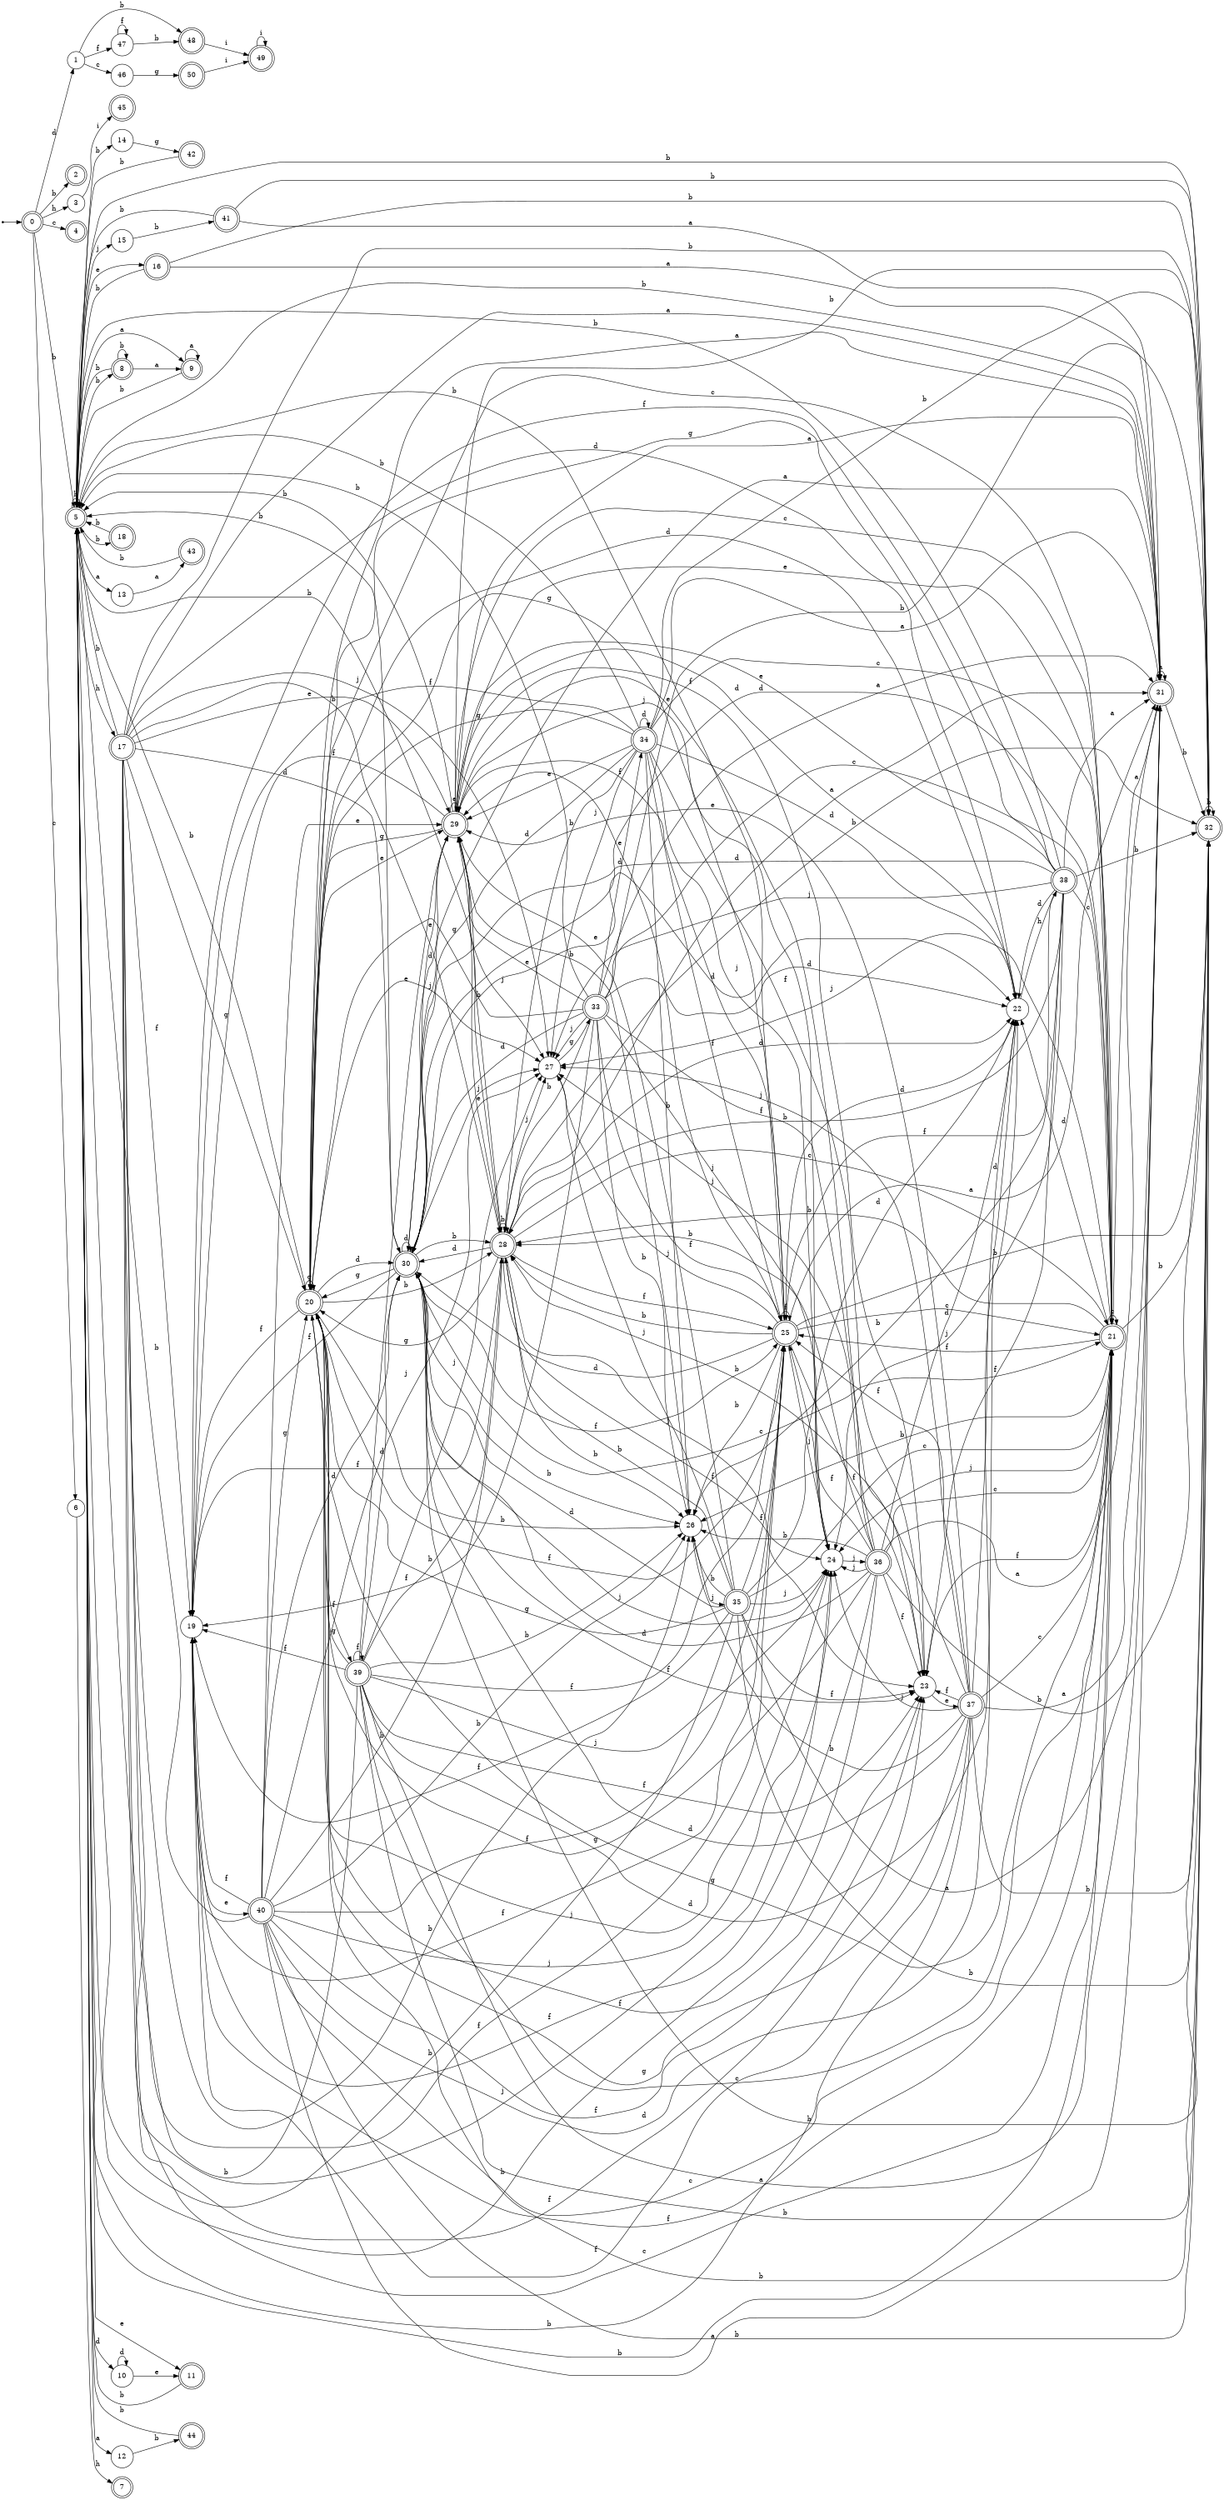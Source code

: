 digraph finite_state_machine {
rankdir=LR;
size="20,20";
node [shape = point]; "dummy0"
node [shape = doublecircle]; "0";"dummy0" -> "0";
node [shape = circle]; "1";
node [shape = doublecircle]; "2";node [shape = circle]; "3";
node [shape = doublecircle]; "4";node [shape = doublecircle]; "5";node [shape = circle]; "6";
node [shape = doublecircle]; "7";node [shape = doublecircle]; "8";node [shape = doublecircle]; "9";node [shape = circle]; "10";
node [shape = doublecircle]; "11";node [shape = circle]; "12";
node [shape = circle]; "13";
node [shape = circle]; "14";
node [shape = circle]; "15";
node [shape = doublecircle]; "16";node [shape = doublecircle]; "17";node [shape = doublecircle]; "18";node [shape = circle]; "19";
node [shape = doublecircle]; "20";node [shape = doublecircle]; "21";node [shape = circle]; "22";
node [shape = circle]; "23";
node [shape = circle]; "24";
node [shape = doublecircle]; "25";node [shape = circle]; "26";
node [shape = circle]; "27";
node [shape = doublecircle]; "28";node [shape = doublecircle]; "29";node [shape = doublecircle]; "30";node [shape = doublecircle]; "31";node [shape = doublecircle]; "32";node [shape = doublecircle]; "33";node [shape = doublecircle]; "34";node [shape = doublecircle]; "35";node [shape = doublecircle]; "36";node [shape = doublecircle]; "37";node [shape = doublecircle]; "38";node [shape = doublecircle]; "39";node [shape = doublecircle]; "40";node [shape = doublecircle]; "41";node [shape = doublecircle]; "42";node [shape = doublecircle]; "43";node [shape = doublecircle]; "44";node [shape = doublecircle]; "45";node [shape = circle]; "46";
node [shape = circle]; "47";
node [shape = doublecircle]; "48";node [shape = doublecircle]; "49";node [shape = doublecircle]; "50";"0" -> "1" [label = "d"];
 "0" -> "2" [label = "b"];
 "0" -> "5" [label = "b"];
 "0" -> "3" [label = "h"];
 "0" -> "4" [label = "c"];
 "0" -> "6" [label = "c"];
 "6" -> "7" [label = "h"];
 "5" -> "8" [label = "b"];
 "5" -> "18" [label = "b"];
 "5" -> "5" [label = "b"];
 "5" -> "14" [label = "b"];
 "5" -> "9" [label = "a"];
 "5" -> "12" [label = "a"];
 "5" -> "13" [label = "a"];
 "5" -> "10" [label = "d"];
 "5" -> "16" [label = "e"];
 "5" -> "11" [label = "e"];
 "5" -> "15" [label = "j"];
 "5" -> "17" [label = "h"];
 "18" -> "5" [label = "b"];
 "17" -> "25" [label = "f"];
 "17" -> "19" [label = "f"];
 "17" -> "23" [label = "f"];
 "17" -> "20" [label = "g"];
 "17" -> "21" [label = "c"];
 "17" -> "22" [label = "d"];
 "17" -> "30" [label = "d"];
 "17" -> "24" [label = "j"];
 "17" -> "27" [label = "j"];
 "17" -> "32" [label = "b"];
 "17" -> "26" [label = "b"];
 "17" -> "28" [label = "b"];
 "17" -> "5" [label = "b"];
 "17" -> "29" [label = "e"];
 "17" -> "31" [label = "a"];
 "32" -> "32" [label = "b"];
 "32" -> "5" [label = "b"];
 "31" -> "31" [label = "a"];
 "31" -> "32" [label = "b"];
 "31" -> "5" [label = "b"];
 "30" -> "30" [label = "d"];
 "30" -> "22" [label = "d"];
 "30" -> "25" [label = "f"];
 "30" -> "19" [label = "f"];
 "30" -> "23" [label = "f"];
 "30" -> "20" [label = "g"];
 "30" -> "21" [label = "c"];
 "30" -> "24" [label = "j"];
 "30" -> "27" [label = "j"];
 "30" -> "32" [label = "b"];
 "30" -> "26" [label = "b"];
 "30" -> "28" [label = "b"];
 "30" -> "5" [label = "b"];
 "30" -> "29" [label = "e"];
 "30" -> "31" [label = "a"];
 "29" -> "29" [label = "e"];
 "29" -> "25" [label = "f"];
 "29" -> "19" [label = "f"];
 "29" -> "23" [label = "f"];
 "29" -> "20" [label = "g"];
 "29" -> "21" [label = "c"];
 "29" -> "22" [label = "d"];
 "29" -> "30" [label = "d"];
 "29" -> "24" [label = "j"];
 "29" -> "27" [label = "j"];
 "29" -> "32" [label = "b"];
 "29" -> "26" [label = "b"];
 "29" -> "28" [label = "b"];
 "29" -> "5" [label = "b"];
 "29" -> "31" [label = "a"];
 "28" -> "32" [label = "b"];
 "28" -> "26" [label = "b"];
 "28" -> "28" [label = "b"];
 "28" -> "5" [label = "b"];
 "28" -> "25" [label = "f"];
 "28" -> "19" [label = "f"];
 "28" -> "23" [label = "f"];
 "28" -> "20" [label = "g"];
 "28" -> "21" [label = "c"];
 "28" -> "22" [label = "d"];
 "28" -> "30" [label = "d"];
 "28" -> "24" [label = "j"];
 "28" -> "27" [label = "j"];
 "28" -> "29" [label = "e"];
 "28" -> "31" [label = "a"];
 "27" -> "33" [label = "g"];
 "33" -> "24" [label = "j"];
 "33" -> "27" [label = "j"];
 "33" -> "34" [label = "d"];
 "33" -> "22" [label = "d"];
 "33" -> "30" [label = "d"];
 "33" -> "25" [label = "f"];
 "33" -> "19" [label = "f"];
 "33" -> "23" [label = "f"];
 "33" -> "20" [label = "g"];
 "33" -> "21" [label = "c"];
 "33" -> "32" [label = "b"];
 "33" -> "26" [label = "b"];
 "33" -> "28" [label = "b"];
 "33" -> "5" [label = "b"];
 "33" -> "29" [label = "e"];
 "33" -> "31" [label = "a"];
 "34" -> "34" [label = "d"];
 "34" -> "22" [label = "d"];
 "34" -> "30" [label = "d"];
 "34" -> "24" [label = "j"];
 "34" -> "27" [label = "j"];
 "34" -> "25" [label = "f"];
 "34" -> "19" [label = "f"];
 "34" -> "23" [label = "f"];
 "34" -> "20" [label = "g"];
 "34" -> "21" [label = "c"];
 "34" -> "32" [label = "b"];
 "34" -> "26" [label = "b"];
 "34" -> "28" [label = "b"];
 "34" -> "5" [label = "b"];
 "34" -> "29" [label = "e"];
 "34" -> "31" [label = "a"];
 "26" -> "35" [label = "j"];
 "35" -> "32" [label = "b"];
 "35" -> "26" [label = "b"];
 "35" -> "28" [label = "b"];
 "35" -> "5" [label = "b"];
 "35" -> "25" [label = "f"];
 "35" -> "19" [label = "f"];
 "35" -> "23" [label = "f"];
 "35" -> "20" [label = "g"];
 "35" -> "21" [label = "c"];
 "35" -> "22" [label = "d"];
 "35" -> "30" [label = "d"];
 "35" -> "24" [label = "j"];
 "35" -> "27" [label = "j"];
 "35" -> "29" [label = "e"];
 "35" -> "31" [label = "a"];
 "25" -> "25" [label = "f"];
 "25" -> "19" [label = "f"];
 "25" -> "23" [label = "f"];
 "25" -> "20" [label = "g"];
 "25" -> "21" [label = "c"];
 "25" -> "22" [label = "d"];
 "25" -> "30" [label = "d"];
 "25" -> "24" [label = "j"];
 "25" -> "27" [label = "j"];
 "25" -> "32" [label = "b"];
 "25" -> "26" [label = "b"];
 "25" -> "28" [label = "b"];
 "25" -> "5" [label = "b"];
 "25" -> "29" [label = "e"];
 "25" -> "31" [label = "a"];
 "24" -> "36" [label = "j"];
 "36" -> "24" [label = "j"];
 "36" -> "27" [label = "j"];
 "36" -> "20" [label = "g"];
 "36" -> "21" [label = "c"];
 "36" -> "22" [label = "d"];
 "36" -> "30" [label = "d"];
 "36" -> "25" [label = "f"];
 "36" -> "19" [label = "f"];
 "36" -> "23" [label = "f"];
 "36" -> "32" [label = "b"];
 "36" -> "26" [label = "b"];
 "36" -> "28" [label = "b"];
 "36" -> "5" [label = "b"];
 "36" -> "29" [label = "e"];
 "36" -> "31" [label = "a"];
 "23" -> "37" [label = "e"];
 "37" -> "25" [label = "f"];
 "37" -> "19" [label = "f"];
 "37" -> "23" [label = "f"];
 "37" -> "20" [label = "g"];
 "37" -> "21" [label = "c"];
 "37" -> "22" [label = "d"];
 "37" -> "30" [label = "d"];
 "37" -> "24" [label = "j"];
 "37" -> "27" [label = "j"];
 "37" -> "32" [label = "b"];
 "37" -> "26" [label = "b"];
 "37" -> "28" [label = "b"];
 "37" -> "5" [label = "b"];
 "37" -> "29" [label = "e"];
 "37" -> "31" [label = "a"];
 "22" -> "38" [label = "h"];
 "38" -> "22" [label = "d"];
 "38" -> "30" [label = "d"];
 "38" -> "20" [label = "g"];
 "38" -> "21" [label = "c"];
 "38" -> "25" [label = "f"];
 "38" -> "19" [label = "f"];
 "38" -> "23" [label = "f"];
 "38" -> "24" [label = "j"];
 "38" -> "27" [label = "j"];
 "38" -> "32" [label = "b"];
 "38" -> "26" [label = "b"];
 "38" -> "28" [label = "b"];
 "38" -> "5" [label = "b"];
 "38" -> "29" [label = "e"];
 "38" -> "31" [label = "a"];
 "21" -> "21" [label = "c"];
 "21" -> "20" [label = "g"];
 "21" -> "22" [label = "d"];
 "21" -> "30" [label = "d"];
 "21" -> "25" [label = "f"];
 "21" -> "19" [label = "f"];
 "21" -> "23" [label = "f"];
 "21" -> "24" [label = "j"];
 "21" -> "27" [label = "j"];
 "21" -> "32" [label = "b"];
 "21" -> "26" [label = "b"];
 "21" -> "28" [label = "b"];
 "21" -> "5" [label = "b"];
 "21" -> "29" [label = "e"];
 "21" -> "31" [label = "a"];
 "20" -> "20" [label = "g"];
 "20" -> "25" [label = "f"];
 "20" -> "19" [label = "f"];
 "20" -> "23" [label = "f"];
 "20" -> "39" [label = "f"];
 "20" -> "21" [label = "c"];
 "20" -> "22" [label = "d"];
 "20" -> "30" [label = "d"];
 "20" -> "24" [label = "j"];
 "20" -> "27" [label = "j"];
 "20" -> "32" [label = "b"];
 "20" -> "26" [label = "b"];
 "20" -> "28" [label = "b"];
 "20" -> "5" [label = "b"];
 "20" -> "29" [label = "e"];
 "20" -> "31" [label = "a"];
 "39" -> "25" [label = "f"];
 "39" -> "19" [label = "f"];
 "39" -> "23" [label = "f"];
 "39" -> "39" [label = "f"];
 "39" -> "20" [label = "g"];
 "39" -> "21" [label = "c"];
 "39" -> "22" [label = "d"];
 "39" -> "30" [label = "d"];
 "39" -> "24" [label = "j"];
 "39" -> "27" [label = "j"];
 "39" -> "32" [label = "b"];
 "39" -> "26" [label = "b"];
 "39" -> "28" [label = "b"];
 "39" -> "5" [label = "b"];
 "39" -> "29" [label = "e"];
 "39" -> "31" [label = "a"];
 "19" -> "40" [label = "e"];
 "40" -> "25" [label = "f"];
 "40" -> "19" [label = "f"];
 "40" -> "23" [label = "f"];
 "40" -> "20" [label = "g"];
 "40" -> "21" [label = "c"];
 "40" -> "22" [label = "d"];
 "40" -> "30" [label = "d"];
 "40" -> "24" [label = "j"];
 "40" -> "27" [label = "j"];
 "40" -> "32" [label = "b"];
 "40" -> "26" [label = "b"];
 "40" -> "28" [label = "b"];
 "40" -> "5" [label = "b"];
 "40" -> "29" [label = "e"];
 "40" -> "31" [label = "a"];
 "16" -> "31" [label = "a"];
 "16" -> "32" [label = "b"];
 "16" -> "5" [label = "b"];
 "15" -> "41" [label = "b"];
 "41" -> "31" [label = "a"];
 "41" -> "32" [label = "b"];
 "41" -> "5" [label = "b"];
 "14" -> "42" [label = "g"];
 "42" -> "5" [label = "b"];
 "13" -> "43" [label = "a"];
 "43" -> "5" [label = "b"];
 "12" -> "44" [label = "b"];
 "44" -> "5" [label = "b"];
 "11" -> "5" [label = "b"];
 "10" -> "10" [label = "d"];
 "10" -> "11" [label = "e"];
 "9" -> "9" [label = "a"];
 "9" -> "5" [label = "b"];
 "8" -> "8" [label = "b"];
 "8" -> "5" [label = "b"];
 "8" -> "9" [label = "a"];
 "3" -> "45" [label = "i"];
 "1" -> "46" [label = "c"];
 "1" -> "47" [label = "f"];
 "1" -> "48" [label = "b"];
 "48" -> "49" [label = "i"];
 "49" -> "49" [label = "i"];
 "47" -> "47" [label = "f"];
 "47" -> "48" [label = "b"];
 "46" -> "50" [label = "g"];
 "50" -> "49" [label = "i"];
 }
